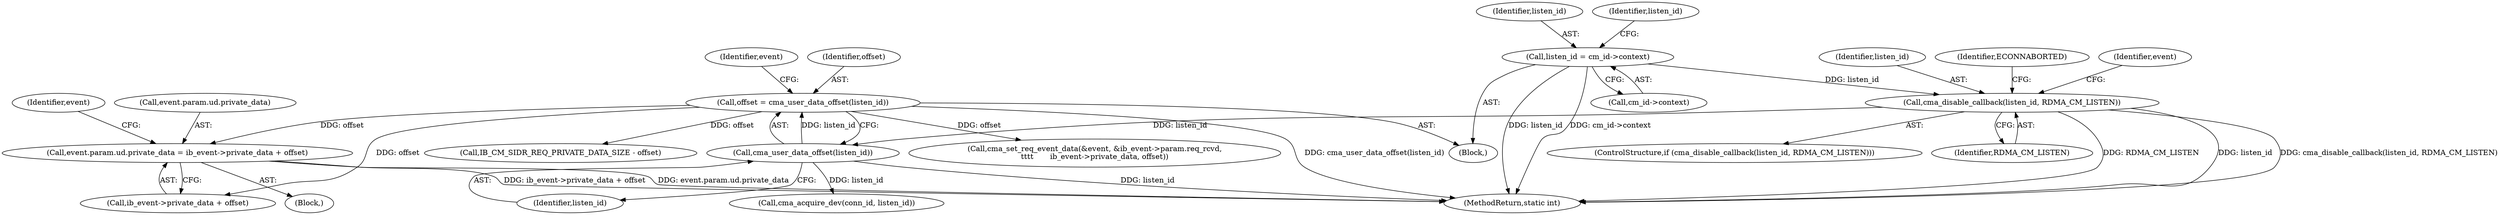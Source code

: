 digraph "0_linux_b2853fd6c2d0f383dbdf7427e263eb576a633867_0@integer" {
"1000165" [label="(Call,event.param.ud.private_data = ib_event->private_data + offset)"];
"1000141" [label="(Call,offset = cma_user_data_offset(listen_id))"];
"1000143" [label="(Call,cma_user_data_offset(listen_id))"];
"1000129" [label="(Call,cma_disable_callback(listen_id, RDMA_CM_LISTEN))"];
"1000112" [label="(Call,listen_id = cm_id->context)"];
"1000134" [label="(Identifier,ECONNABORTED)"];
"1000114" [label="(Call,cm_id->context)"];
"1000229" [label="(Call,cma_acquire_dev(conn_id, listen_id))"];
"1000340" [label="(MethodReturn,static int)"];
"1000186" [label="(Call,IB_CM_SIDR_REQ_PRIVATE_DATA_SIZE - offset)"];
"1000182" [label="(Identifier,event)"];
"1000137" [label="(Identifier,event)"];
"1000113" [label="(Identifier,listen_id)"];
"1000131" [label="(Identifier,RDMA_CM_LISTEN)"];
"1000130" [label="(Identifier,listen_id)"];
"1000142" [label="(Identifier,offset)"];
"1000166" [label="(Call,event.param.ud.private_data)"];
"1000199" [label="(Call,cma_set_req_event_data(&event, &ib_event->param.req_rcvd,\n\t\t\t\t       ib_event->private_data, offset))"];
"1000144" [label="(Identifier,listen_id)"];
"1000143" [label="(Call,cma_user_data_offset(listen_id))"];
"1000147" [label="(Identifier,event)"];
"1000122" [label="(Identifier,listen_id)"];
"1000156" [label="(Block,)"];
"1000173" [label="(Call,ib_event->private_data + offset)"];
"1000165" [label="(Call,event.param.ud.private_data = ib_event->private_data + offset)"];
"1000106" [label="(Block,)"];
"1000129" [label="(Call,cma_disable_callback(listen_id, RDMA_CM_LISTEN))"];
"1000141" [label="(Call,offset = cma_user_data_offset(listen_id))"];
"1000112" [label="(Call,listen_id = cm_id->context)"];
"1000128" [label="(ControlStructure,if (cma_disable_callback(listen_id, RDMA_CM_LISTEN)))"];
"1000165" -> "1000156"  [label="AST: "];
"1000165" -> "1000173"  [label="CFG: "];
"1000166" -> "1000165"  [label="AST: "];
"1000173" -> "1000165"  [label="AST: "];
"1000182" -> "1000165"  [label="CFG: "];
"1000165" -> "1000340"  [label="DDG: event.param.ud.private_data"];
"1000165" -> "1000340"  [label="DDG: ib_event->private_data + offset"];
"1000141" -> "1000165"  [label="DDG: offset"];
"1000141" -> "1000106"  [label="AST: "];
"1000141" -> "1000143"  [label="CFG: "];
"1000142" -> "1000141"  [label="AST: "];
"1000143" -> "1000141"  [label="AST: "];
"1000147" -> "1000141"  [label="CFG: "];
"1000141" -> "1000340"  [label="DDG: cma_user_data_offset(listen_id)"];
"1000143" -> "1000141"  [label="DDG: listen_id"];
"1000141" -> "1000173"  [label="DDG: offset"];
"1000141" -> "1000186"  [label="DDG: offset"];
"1000141" -> "1000199"  [label="DDG: offset"];
"1000143" -> "1000144"  [label="CFG: "];
"1000144" -> "1000143"  [label="AST: "];
"1000143" -> "1000340"  [label="DDG: listen_id"];
"1000129" -> "1000143"  [label="DDG: listen_id"];
"1000143" -> "1000229"  [label="DDG: listen_id"];
"1000129" -> "1000128"  [label="AST: "];
"1000129" -> "1000131"  [label="CFG: "];
"1000130" -> "1000129"  [label="AST: "];
"1000131" -> "1000129"  [label="AST: "];
"1000134" -> "1000129"  [label="CFG: "];
"1000137" -> "1000129"  [label="CFG: "];
"1000129" -> "1000340"  [label="DDG: listen_id"];
"1000129" -> "1000340"  [label="DDG: cma_disable_callback(listen_id, RDMA_CM_LISTEN)"];
"1000129" -> "1000340"  [label="DDG: RDMA_CM_LISTEN"];
"1000112" -> "1000129"  [label="DDG: listen_id"];
"1000112" -> "1000106"  [label="AST: "];
"1000112" -> "1000114"  [label="CFG: "];
"1000113" -> "1000112"  [label="AST: "];
"1000114" -> "1000112"  [label="AST: "];
"1000122" -> "1000112"  [label="CFG: "];
"1000112" -> "1000340"  [label="DDG: cm_id->context"];
"1000112" -> "1000340"  [label="DDG: listen_id"];
}
